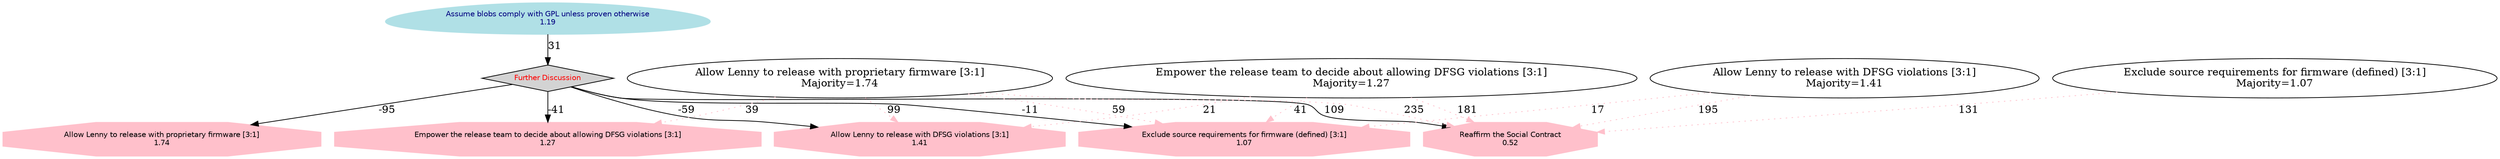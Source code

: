 digraph Results {
  ranksep=0.25;
 "Reaffirm the Social Contract\n0.52" [ style="filled" , color="pink", shape=octagon, fontname="Helvetica", fontsize=10  ];
 "Further Discussion" -> "Reaffirm the Social Contract\n0.52" [ label="109" ];
 "Allow Lenny to release with proprietary firmware [3:1]\nMajority=1.74" -> "Reaffirm the Social Contract\n0.52" [ label="235",  style="dotted", color="pink" ];
 "Empower the release team to decide about allowing DFSG violations [3:1]\nMajority=1.27" -> "Reaffirm the Social Contract\n0.52" [ label="181",  style="dotted", color="pink" ];
 "Allow Lenny to release with DFSG violations [3:1]\nMajority=1.41" -> "Reaffirm the Social Contract\n0.52" [ label="195",  style="dotted", color="pink" ];
 "Exclude source requirements for firmware (defined) [3:1]\nMajority=1.07" -> "Reaffirm the Social Contract\n0.52" [ label="131",  style="dotted", color="pink" ];
 "Allow Lenny to release with proprietary firmware [3:1]\n1.74" [ style="filled" , color="pink", shape=octagon, fontname="Helvetica", fontsize=10  ];
 "Further Discussion" -> "Allow Lenny to release with proprietary firmware [3:1]\n1.74" [ label="-95" ];
 "Allow Lenny to release with DFSG violations [3:1]\n1.41" [ style="filled" , color="pink", shape=octagon, fontname="Helvetica", fontsize=10  ];
 "Further Discussion" -> "Allow Lenny to release with DFSG violations [3:1]\n1.41" [ label="-59" ];
 "Allow Lenny to release with proprietary firmware [3:1]\nMajority=1.74" -> "Allow Lenny to release with DFSG violations [3:1]\n1.41" [ label="99",  style="dotted", color="pink" ];
 "Empower the release team to decide about allowing DFSG violations [3:1]\nMajority=1.27" -> "Allow Lenny to release with DFSG violations [3:1]\n1.41" [ label="21",  style="dotted", color="pink" ];
 "Empower the release team to decide about allowing DFSG violations [3:1]\n1.27" [ style="filled" , color="pink", shape=octagon, fontname="Helvetica", fontsize=10  ];
 "Further Discussion" -> "Empower the release team to decide about allowing DFSG violations [3:1]\n1.27" [ label="-41" ];
 "Allow Lenny to release with proprietary firmware [3:1]\nMajority=1.74" -> "Empower the release team to decide about allowing DFSG violations [3:1]\n1.27" [ label="39",  style="dotted", color="pink" ];
 "Assume blobs comply with GPL unless proven otherwise\n1.19" [ style="filled" , color="powderblue", shape=egg, fontcolor="NavyBlue", fontname="Helvetica", fontsize=10  ];
 "Assume blobs comply with GPL unless proven otherwise\n1.19" -> "Further Discussion" [ label="31" ];
 "Exclude source requirements for firmware (defined) [3:1]\n1.07" [ style="filled" , color="pink", shape=octagon, fontname="Helvetica", fontsize=10  ];
 "Further Discussion" -> "Exclude source requirements for firmware (defined) [3:1]\n1.07" [ label="-11" ];
 "Allow Lenny to release with proprietary firmware [3:1]\nMajority=1.74" -> "Exclude source requirements for firmware (defined) [3:1]\n1.07" [ label="59",  style="dotted", color="pink" ];
 "Empower the release team to decide about allowing DFSG violations [3:1]\nMajority=1.27" -> "Exclude source requirements for firmware (defined) [3:1]\n1.07" [ label="41",  style="dotted", color="pink" ];
 "Allow Lenny to release with DFSG violations [3:1]\nMajority=1.41" -> "Exclude source requirements for firmware (defined) [3:1]\n1.07" [ label="17",  style="dotted", color="pink" ];
 "Further Discussion" [ style="filled" , shape=diamond, fontcolor="Red", fontname="Helvetica", fontsize=10  ];
}
